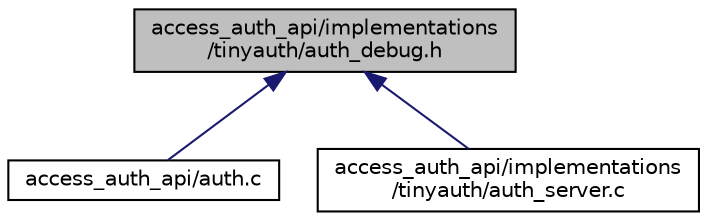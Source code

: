 digraph "access_auth_api/implementations/tinyauth/auth_debug.h"
{
  edge [fontname="Helvetica",fontsize="10",labelfontname="Helvetica",labelfontsize="10"];
  node [fontname="Helvetica",fontsize="10",shape=record];
  Node1 [label="access_auth_api/implementations\l/tinyauth/auth_debug.h",height=0.2,width=0.4,color="black", fillcolor="grey75", style="filled", fontcolor="black"];
  Node1 -> Node2 [dir="back",color="midnightblue",fontsize="10",style="solid",fontname="Helvetica"];
  Node2 [label="access_auth_api/auth.c",height=0.2,width=0.4,color="black", fillcolor="white", style="filled",URL="$auth_8c.html"];
  Node1 -> Node3 [dir="back",color="midnightblue",fontsize="10",style="solid",fontname="Helvetica"];
  Node3 [label="access_auth_api/implementations\l/tinyauth/auth_server.c",height=0.2,width=0.4,color="black", fillcolor="white", style="filled",URL="$tinyauth_2auth__server_8c.html"];
}
